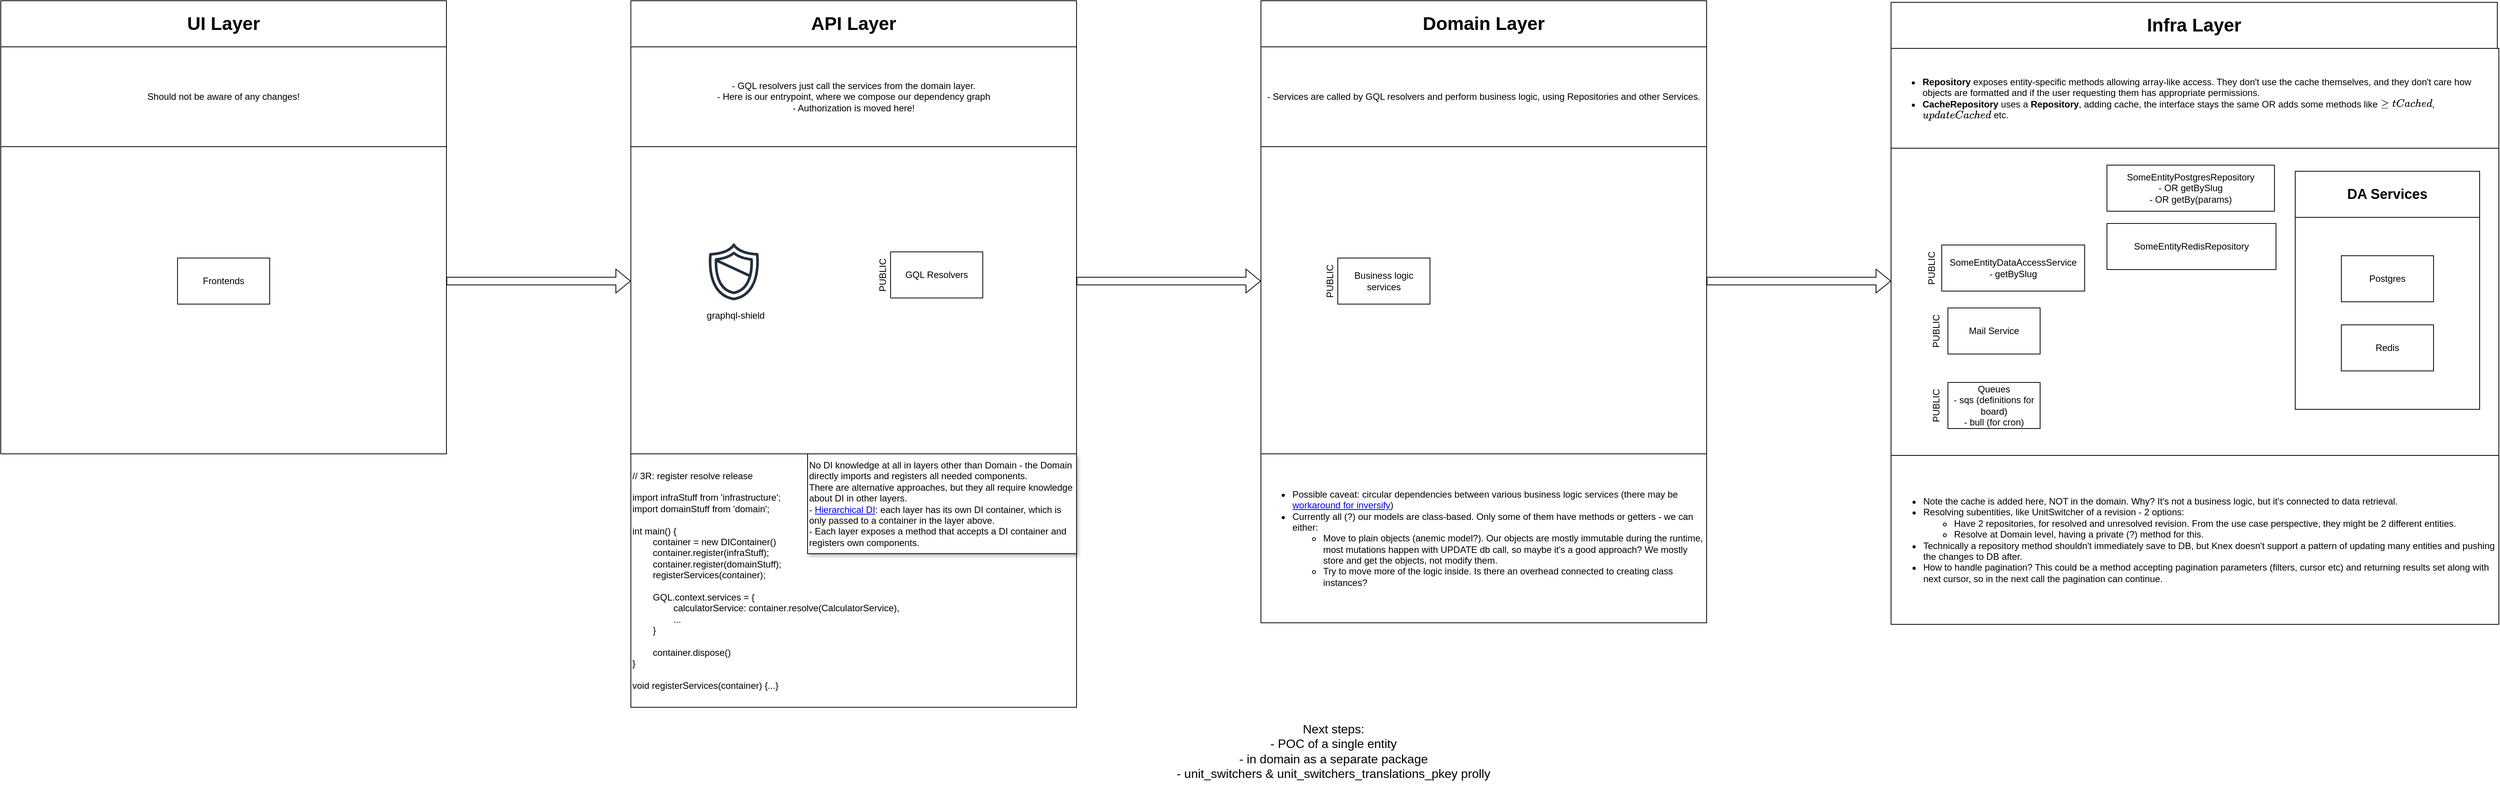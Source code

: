 <mxfile version="24.7.7">
  <diagram id="-x67OcZ-ZaPj4x50-vem" name="v2">
    <mxGraphModel dx="2437" dy="808" grid="0" gridSize="10" guides="1" tooltips="1" connect="1" arrows="1" fold="1" page="0" pageScale="1" pageWidth="827" pageHeight="1169" math="0" shadow="0">
      <root>
        <mxCell id="0" />
        <mxCell id="1" parent="0" />
        <mxCell id="ykqDh33xsh7uzJkiVzFd-1" value="" style="rounded=0;whiteSpace=wrap;html=1;" parent="1" vertex="1">
          <mxGeometry x="-170" y="210" width="580" height="530" as="geometry" />
        </mxCell>
        <mxCell id="ykqDh33xsh7uzJkiVzFd-2" value="&lt;h1&gt;UI Layer&lt;/h1&gt;" style="rounded=0;whiteSpace=wrap;html=1;" parent="1" vertex="1">
          <mxGeometry x="-170" y="150" width="580" height="60" as="geometry" />
        </mxCell>
        <mxCell id="ykqDh33xsh7uzJkiVzFd-3" value="" style="shape=flexArrow;endArrow=classic;html=1;rounded=0;entryX=0;entryY=0.5;entryDx=0;entryDy=0;" parent="1" edge="1">
          <mxGeometry width="50" height="50" relative="1" as="geometry">
            <mxPoint x="410" y="515" as="sourcePoint" />
            <mxPoint x="650" y="515" as="targetPoint" />
          </mxGeometry>
        </mxCell>
        <mxCell id="ykqDh33xsh7uzJkiVzFd-4" value="" style="rounded=0;whiteSpace=wrap;html=1;" parent="1" vertex="1">
          <mxGeometry x="650" y="210" width="580" height="530" as="geometry" />
        </mxCell>
        <mxCell id="ykqDh33xsh7uzJkiVzFd-5" value="&lt;h1&gt;API Layer&lt;/h1&gt;" style="rounded=0;whiteSpace=wrap;html=1;" parent="1" vertex="1">
          <mxGeometry x="650" y="150" width="580" height="60" as="geometry" />
        </mxCell>
        <mxCell id="ykqDh33xsh7uzJkiVzFd-6" value="" style="shape=flexArrow;endArrow=classic;html=1;rounded=0;entryX=0;entryY=0.5;entryDx=0;entryDy=0;exitX=1;exitY=0.5;exitDx=0;exitDy=0;" parent="1" edge="1">
          <mxGeometry width="50" height="50" relative="1" as="geometry">
            <mxPoint x="1230" y="515" as="sourcePoint" />
            <mxPoint x="1470" y="515" as="targetPoint" />
          </mxGeometry>
        </mxCell>
        <mxCell id="ykqDh33xsh7uzJkiVzFd-7" value="" style="rounded=0;whiteSpace=wrap;html=1;" parent="1" vertex="1">
          <mxGeometry x="1470" y="210" width="580" height="530" as="geometry" />
        </mxCell>
        <mxCell id="ykqDh33xsh7uzJkiVzFd-8" value="&lt;h1&gt;Domain Layer&lt;/h1&gt;" style="rounded=0;whiteSpace=wrap;html=1;" parent="1" vertex="1">
          <mxGeometry x="1470" y="150" width="580" height="60" as="geometry" />
        </mxCell>
        <mxCell id="ykqDh33xsh7uzJkiVzFd-9" value="" style="shape=flexArrow;endArrow=classic;html=1;rounded=0;entryX=0;entryY=0.5;entryDx=0;entryDy=0;exitX=1;exitY=0.5;exitDx=0;exitDy=0;" parent="1" edge="1">
          <mxGeometry width="50" height="50" relative="1" as="geometry">
            <mxPoint x="2050" y="515" as="sourcePoint" />
            <mxPoint x="2290" y="515" as="targetPoint" />
          </mxGeometry>
        </mxCell>
        <mxCell id="ykqDh33xsh7uzJkiVzFd-10" value="" style="rounded=0;whiteSpace=wrap;html=1;" parent="1" vertex="1">
          <mxGeometry x="2290" y="212" width="791" height="530" as="geometry" />
        </mxCell>
        <mxCell id="ykqDh33xsh7uzJkiVzFd-11" value="&lt;h1&gt;Infra Layer&lt;/h1&gt;" style="rounded=0;whiteSpace=wrap;html=1;" parent="1" vertex="1">
          <mxGeometry x="2290" y="152" width="789" height="60" as="geometry" />
        </mxCell>
        <mxCell id="ykqDh33xsh7uzJkiVzFd-13" value="&lt;h2&gt;DA Services&lt;/h2&gt;" style="rounded=0;whiteSpace=wrap;html=1;" parent="1" vertex="1">
          <mxGeometry x="2816" y="372" width="240" height="60" as="geometry" />
        </mxCell>
        <mxCell id="ykqDh33xsh7uzJkiVzFd-14" value="" style="rounded=0;whiteSpace=wrap;html=1;" parent="1" vertex="1">
          <mxGeometry x="2816" y="432" width="240" height="250" as="geometry" />
        </mxCell>
        <mxCell id="ykqDh33xsh7uzJkiVzFd-15" value="Redis" style="rounded=0;whiteSpace=wrap;html=1;" parent="1" vertex="1">
          <mxGeometry x="2876" y="572" width="120" height="60" as="geometry" />
        </mxCell>
        <mxCell id="ykqDh33xsh7uzJkiVzFd-16" value="Postgres" style="rounded=0;whiteSpace=wrap;html=1;" parent="1" vertex="1">
          <mxGeometry x="2876" y="482" width="120" height="60" as="geometry" />
        </mxCell>
        <mxCell id="ykqDh33xsh7uzJkiVzFd-17" value="&lt;div&gt;Frontends&lt;/div&gt;" style="rounded=0;whiteSpace=wrap;html=1;" parent="1" vertex="1">
          <mxGeometry x="60" y="485" width="120" height="60" as="geometry" />
        </mxCell>
        <mxCell id="ykqDh33xsh7uzJkiVzFd-18" value="GQL Resolvers" style="rounded=0;whiteSpace=wrap;html=1;" parent="1" vertex="1">
          <mxGeometry x="988" y="477" width="120" height="60" as="geometry" />
        </mxCell>
        <mxCell id="ykqDh33xsh7uzJkiVzFd-19" value="Business logic services" style="rounded=0;whiteSpace=wrap;html=1;" parent="1" vertex="1">
          <mxGeometry x="1570" y="485" width="120" height="60" as="geometry" />
        </mxCell>
        <mxCell id="ykqDh33xsh7uzJkiVzFd-20" value="&lt;div style=&quot;text-align: left;&quot;&gt;&lt;ul&gt;&lt;li&gt;&lt;b style=&quot;background-color: initial;&quot;&gt;Repository &lt;/b&gt;&lt;span style=&quot;background-color: initial;&quot;&gt;exposes&amp;nbsp;entity-specific methods allowing array-like access. They don&#39;t use the cache themselves, and they don&#39;t care how objects are formatted and if the user requesting them has appropriate permissions.&lt;/span&gt;&lt;/li&gt;&lt;li&gt;&lt;b&gt;CacheRepository &lt;/b&gt;uses a &lt;b&gt;Repository&lt;/b&gt;, adding cache, the interface stays the same OR adds some methods like `getCached`, `updateCached` etc.&lt;/li&gt;&lt;/ul&gt;&lt;/div&gt;" style="rounded=0;whiteSpace=wrap;html=1;" parent="1" vertex="1">
          <mxGeometry x="2290" y="212" width="791" height="130" as="geometry" />
        </mxCell>
        <mxCell id="ykqDh33xsh7uzJkiVzFd-22" value="&lt;ul&gt;&lt;li&gt;&lt;font face=&quot;Helvetica&quot;&gt;Note the cache is added here, NOT in the domain. Why? It&#39;s not a business logic, but it&#39;s connected to data retrieval.&lt;/font&gt;&lt;/li&gt;&lt;li&gt;&lt;font face=&quot;Helvetica&quot;&gt;Resolving subentities, like UnitSwitcher of a revision - 2 options:&lt;/font&gt;&lt;/li&gt;&lt;ul&gt;&lt;li&gt;&lt;font face=&quot;Helvetica&quot;&gt;Have 2 repositories, for resolved and unresolved revision. From the use case perspective, they might be 2 different entities.&amp;nbsp;&lt;/font&gt;&lt;/li&gt;&lt;li&gt;&lt;font face=&quot;Helvetica&quot;&gt;Resolve at Domain level, having a private (?) method for this.&lt;/font&gt;&lt;/li&gt;&lt;/ul&gt;&lt;li&gt;Technically a repository method shouldn&#39;t immediately save to DB, but Knex doesn&#39;t support a pattern of updating many entities and pushing the changes to DB after.&lt;/li&gt;&lt;li&gt;How to handle pagination? This could be a method accepting pagination parameters (filters, cursor etc) and returning results set along with next cursor, so in the next call the pagination can continue.&lt;/li&gt;&lt;/ul&gt;" style="rounded=0;whiteSpace=wrap;html=1;align=left;" parent="1" vertex="1">
          <mxGeometry x="2290" y="742" width="791" height="220" as="geometry" />
        </mxCell>
        <mxCell id="ykqDh33xsh7uzJkiVzFd-23" value="- Services are called by GQL resolvers and perform business logic, using Repositories and other Services." style="rounded=0;whiteSpace=wrap;html=1;" parent="1" vertex="1">
          <mxGeometry x="1470" y="210" width="580" height="130" as="geometry" />
        </mxCell>
        <mxCell id="ykqDh33xsh7uzJkiVzFd-24" value="- GQL resolvers just call the services from the domain layer.&lt;br&gt;- Here is our entrypoint, where we compose our dependency graph&lt;div&gt;- Authorization is moved here!&lt;/div&gt;" style="rounded=0;whiteSpace=wrap;html=1;" parent="1" vertex="1">
          <mxGeometry x="650" y="210" width="580" height="130" as="geometry" />
        </mxCell>
        <mxCell id="ykqDh33xsh7uzJkiVzFd-25" value="Should not be aware of any changes!" style="rounded=0;whiteSpace=wrap;html=1;" parent="1" vertex="1">
          <mxGeometry x="-170" y="210" width="580" height="130" as="geometry" />
        </mxCell>
        <mxCell id="ykqDh33xsh7uzJkiVzFd-28" value="PUBLIC" style="text;html=1;align=center;verticalAlign=middle;whiteSpace=wrap;rounded=0;rotation=-90;" parent="1" vertex="1">
          <mxGeometry x="1530" y="500" width="60" height="30" as="geometry" />
        </mxCell>
        <mxCell id="ykqDh33xsh7uzJkiVzFd-32" value="PUBLIC" style="text;html=1;align=center;verticalAlign=middle;whiteSpace=wrap;rounded=0;rotation=-90;" parent="1" vertex="1">
          <mxGeometry x="948" y="492" width="60" height="30" as="geometry" />
        </mxCell>
        <mxCell id="ykqDh33xsh7uzJkiVzFd-33" value="&lt;div&gt;// 3R: register resolve release&lt;/div&gt;&lt;div&gt;&lt;br&gt;&lt;/div&gt;&lt;div&gt;import infraStuff from &#39;infrastructure&#39;;&lt;/div&gt;&lt;div&gt;import domainStuff from &#39;domain&#39;;&lt;/div&gt;&lt;div&gt;&lt;br&gt;&lt;/div&gt;int main() {&lt;br&gt;&lt;span style=&quot;white-space: pre;&quot;&gt;&#x9;&lt;/span&gt;container = new DIContainer()&lt;br&gt;&lt;span style=&quot;white-space: pre;&quot;&gt;&#x9;&lt;/span&gt;container.register(infraStuff);&lt;div&gt;&lt;span style=&quot;white-space: pre;&quot;&gt;&#x9;&lt;/span&gt;container.register(domainStuff);&lt;br&gt;&lt;span style=&quot;white-space: pre;&quot;&gt;&#x9;&lt;/span&gt;registerServices(container);&lt;div&gt;&lt;br&gt;&lt;/div&gt;&lt;div&gt;&lt;span style=&quot;white-space: pre;&quot;&gt;&#x9;&lt;/span&gt;GQL.context.services = {&lt;br&gt;&lt;span style=&quot;white-space: pre;&quot;&gt;&#x9;&lt;/span&gt;&lt;span style=&quot;white-space: pre;&quot;&gt;&#x9;&lt;/span&gt;calculatorService: container.resolve(CalculatorService),&lt;/div&gt;&lt;div&gt;&lt;span style=&quot;white-space: pre;&quot;&gt;&#x9;&lt;/span&gt;&lt;span style=&quot;white-space: pre;&quot;&gt;&#x9;&lt;/span&gt;...&lt;br&gt;&lt;span style=&quot;white-space: pre;&quot;&gt;&#x9;&lt;/span&gt;}&lt;/div&gt;&lt;div&gt;&lt;br&gt;&lt;/div&gt;&lt;div&gt;&lt;span style=&quot;white-space: pre;&quot;&gt;&#x9;&lt;/span&gt;container.dispose()&lt;br&gt;}&lt;div&gt;&lt;br&gt;&lt;/div&gt;&lt;div&gt;void registerServices(container) {...}&lt;/div&gt;&lt;/div&gt;&lt;/div&gt;" style="rounded=0;whiteSpace=wrap;html=1;align=left;" parent="1" vertex="1">
          <mxGeometry x="650" y="740" width="580" height="330" as="geometry" />
        </mxCell>
        <mxCell id="ykqDh33xsh7uzJkiVzFd-34" value="&lt;ul&gt;&lt;li style=&quot;text-align: left;&quot;&gt;Possible caveat: circular dependencies between various business logic services (there may be &lt;a href=&quot;https://github.com/inversify/InversifyJS/blob/master/wiki/classes_as_id.md#known-limitation-classes-as-identifiers-and-circular-dependencies&quot;&gt;workaround for inversify&lt;/a&gt;)&lt;/li&gt;&lt;li style=&quot;text-align: left;&quot;&gt;Currently all (?) our models are class-based. Only some of them have methods or getters - we can either:&lt;/li&gt;&lt;ul&gt;&lt;li style=&quot;text-align: left;&quot;&gt;M&lt;span style=&quot;background-color: initial;&quot;&gt;ove to plain objects (anemic model?). Our objects are mostly immutable during the runtime, most mutations happen with UPDATE db call, so maybe it&#39;s a good approach? We mostly store and get the objects, not modify them.&lt;/span&gt;&lt;/li&gt;&lt;li style=&quot;text-align: left;&quot;&gt;Try to move more of the logic inside.&amp;nbsp;Is there an overhead connected to creating class instances?&lt;/li&gt;&lt;/ul&gt;&lt;/ul&gt;&lt;div&gt;&lt;/div&gt;" style="rounded=0;whiteSpace=wrap;html=1;align=center;" parent="1" vertex="1">
          <mxGeometry x="1470" y="740" width="580" height="220" as="geometry" />
        </mxCell>
        <mxCell id="ykqDh33xsh7uzJkiVzFd-35" value="&lt;div&gt;N&lt;span style=&quot;background-color: initial;&quot;&gt;o DI knowledge at all in layers other than Domain - the Domain directly imports and registers all needed components.&lt;/span&gt;&lt;/div&gt;&lt;div&gt;&lt;span style=&quot;background-color: initial;&quot;&gt;There are alternative approaches, but they all require knowledge about DI in other layers.&lt;/span&gt;&lt;br&gt;&lt;/div&gt;&lt;div&gt;- &lt;a href=&quot;https://github.com/inversify/InversifyJS/blob/master/wiki/hierarchical_di.md&quot;&gt;Hierarchical DI&lt;/a&gt;: each layer has its own DI container, which is only passed to a container in the layer above.&lt;/div&gt;&lt;div&gt;- Each layer exposes a method that accepts a DI container and registers own components.&lt;/div&gt;" style="rounded=0;whiteSpace=wrap;html=1;align=left;shadow=1;strokeColor=default;" parent="1" vertex="1">
          <mxGeometry x="880" y="740" width="350" height="130" as="geometry" />
        </mxCell>
        <mxCell id="ykqDh33xsh7uzJkiVzFd-39" value="SomeEntityPostgresRepository&lt;div&gt;- OR getBySlug&lt;/div&gt;&lt;div&gt;- OR getBy(params)&lt;/div&gt;" style="rounded=0;whiteSpace=wrap;html=1;" parent="1" vertex="1">
          <mxGeometry x="2571" y="364" width="218" height="60" as="geometry" />
        </mxCell>
        <mxCell id="ykqDh33xsh7uzJkiVzFd-40" value="SomeEntityRedisRepository" style="rounded=0;whiteSpace=wrap;html=1;" parent="1" vertex="1">
          <mxGeometry x="2571" y="440" width="220" height="60" as="geometry" />
        </mxCell>
        <mxCell id="ykqDh33xsh7uzJkiVzFd-31" value="Mail Service" style="rounded=0;whiteSpace=wrap;html=1;" parent="1" vertex="1">
          <mxGeometry x="2364" y="550" width="120" height="60" as="geometry" />
        </mxCell>
        <mxCell id="ykqDh33xsh7uzJkiVzFd-67" value="SomeEntityDataAccessService&lt;div&gt;- getBySlug&lt;/div&gt;" style="rounded=0;whiteSpace=wrap;html=1;" parent="1" vertex="1">
          <mxGeometry x="2356" y="468" width="186" height="60" as="geometry" />
        </mxCell>
        <mxCell id="p_aZmDUq6kqiICNAAMJ6-1" value="PUBLIC" style="text;html=1;align=center;verticalAlign=middle;whiteSpace=wrap;rounded=0;rotation=-90;" parent="1" vertex="1">
          <mxGeometry x="2313" y="483" width="60" height="30" as="geometry" />
        </mxCell>
        <mxCell id="p_aZmDUq6kqiICNAAMJ6-2" value="PUBLIC" style="text;html=1;align=center;verticalAlign=middle;whiteSpace=wrap;rounded=0;rotation=-90;" parent="1" vertex="1">
          <mxGeometry x="2319" y="565" width="60" height="30" as="geometry" />
        </mxCell>
        <mxCell id="p_aZmDUq6kqiICNAAMJ6-6" value="Next steps:&lt;div&gt;- POC of a single entity&lt;/div&gt;&lt;div&gt;- in domain as a separate package&lt;/div&gt;&lt;div&gt;-&amp;nbsp;unit_switchers &amp;amp;&amp;nbsp;unit_switchers_translations_pkey prolly&lt;/div&gt;" style="text;html=1;align=center;verticalAlign=middle;resizable=0;points=[];autosize=1;strokeColor=none;fillColor=none;fontSize=16;" parent="1" vertex="1">
          <mxGeometry x="1350.5" y="1082.5" width="426" height="89" as="geometry" />
        </mxCell>
        <mxCell id="SPP2BB4EHsvj0JdcIr-X-1" value="Queues&lt;div&gt;- sqs (definitions for board)&lt;/div&gt;&lt;div&gt;- bull (for cron)&lt;/div&gt;" style="rounded=0;whiteSpace=wrap;html=1;" parent="1" vertex="1">
          <mxGeometry x="2364" y="647" width="120" height="60" as="geometry" />
        </mxCell>
        <mxCell id="SPP2BB4EHsvj0JdcIr-X-2" value="PUBLIC" style="text;html=1;align=center;verticalAlign=middle;whiteSpace=wrap;rounded=0;rotation=-90;" parent="1" vertex="1">
          <mxGeometry x="2319" y="662" width="60" height="30" as="geometry" />
        </mxCell>
        <mxCell id="aDftA2fvFhLpLI_A4hda-2" value="" style="sketch=0;outlineConnect=0;fontColor=#232F3E;gradientColor=none;fillColor=#232F3D;strokeColor=none;dashed=0;verticalLabelPosition=bottom;verticalAlign=top;align=center;html=1;fontSize=12;fontStyle=0;aspect=fixed;pointerEvents=1;shape=mxgraph.aws4.shield2;" parent="1" vertex="1">
          <mxGeometry x="745" y="464" width="78" height="78" as="geometry" />
        </mxCell>
        <mxCell id="aDftA2fvFhLpLI_A4hda-5" value="graphql-shield" style="text;html=1;align=center;verticalAlign=middle;whiteSpace=wrap;rounded=0;rotation=0;" parent="1" vertex="1">
          <mxGeometry x="723" y="545" width="127" height="30" as="geometry" />
        </mxCell>
      </root>
    </mxGraphModel>
  </diagram>
</mxfile>
